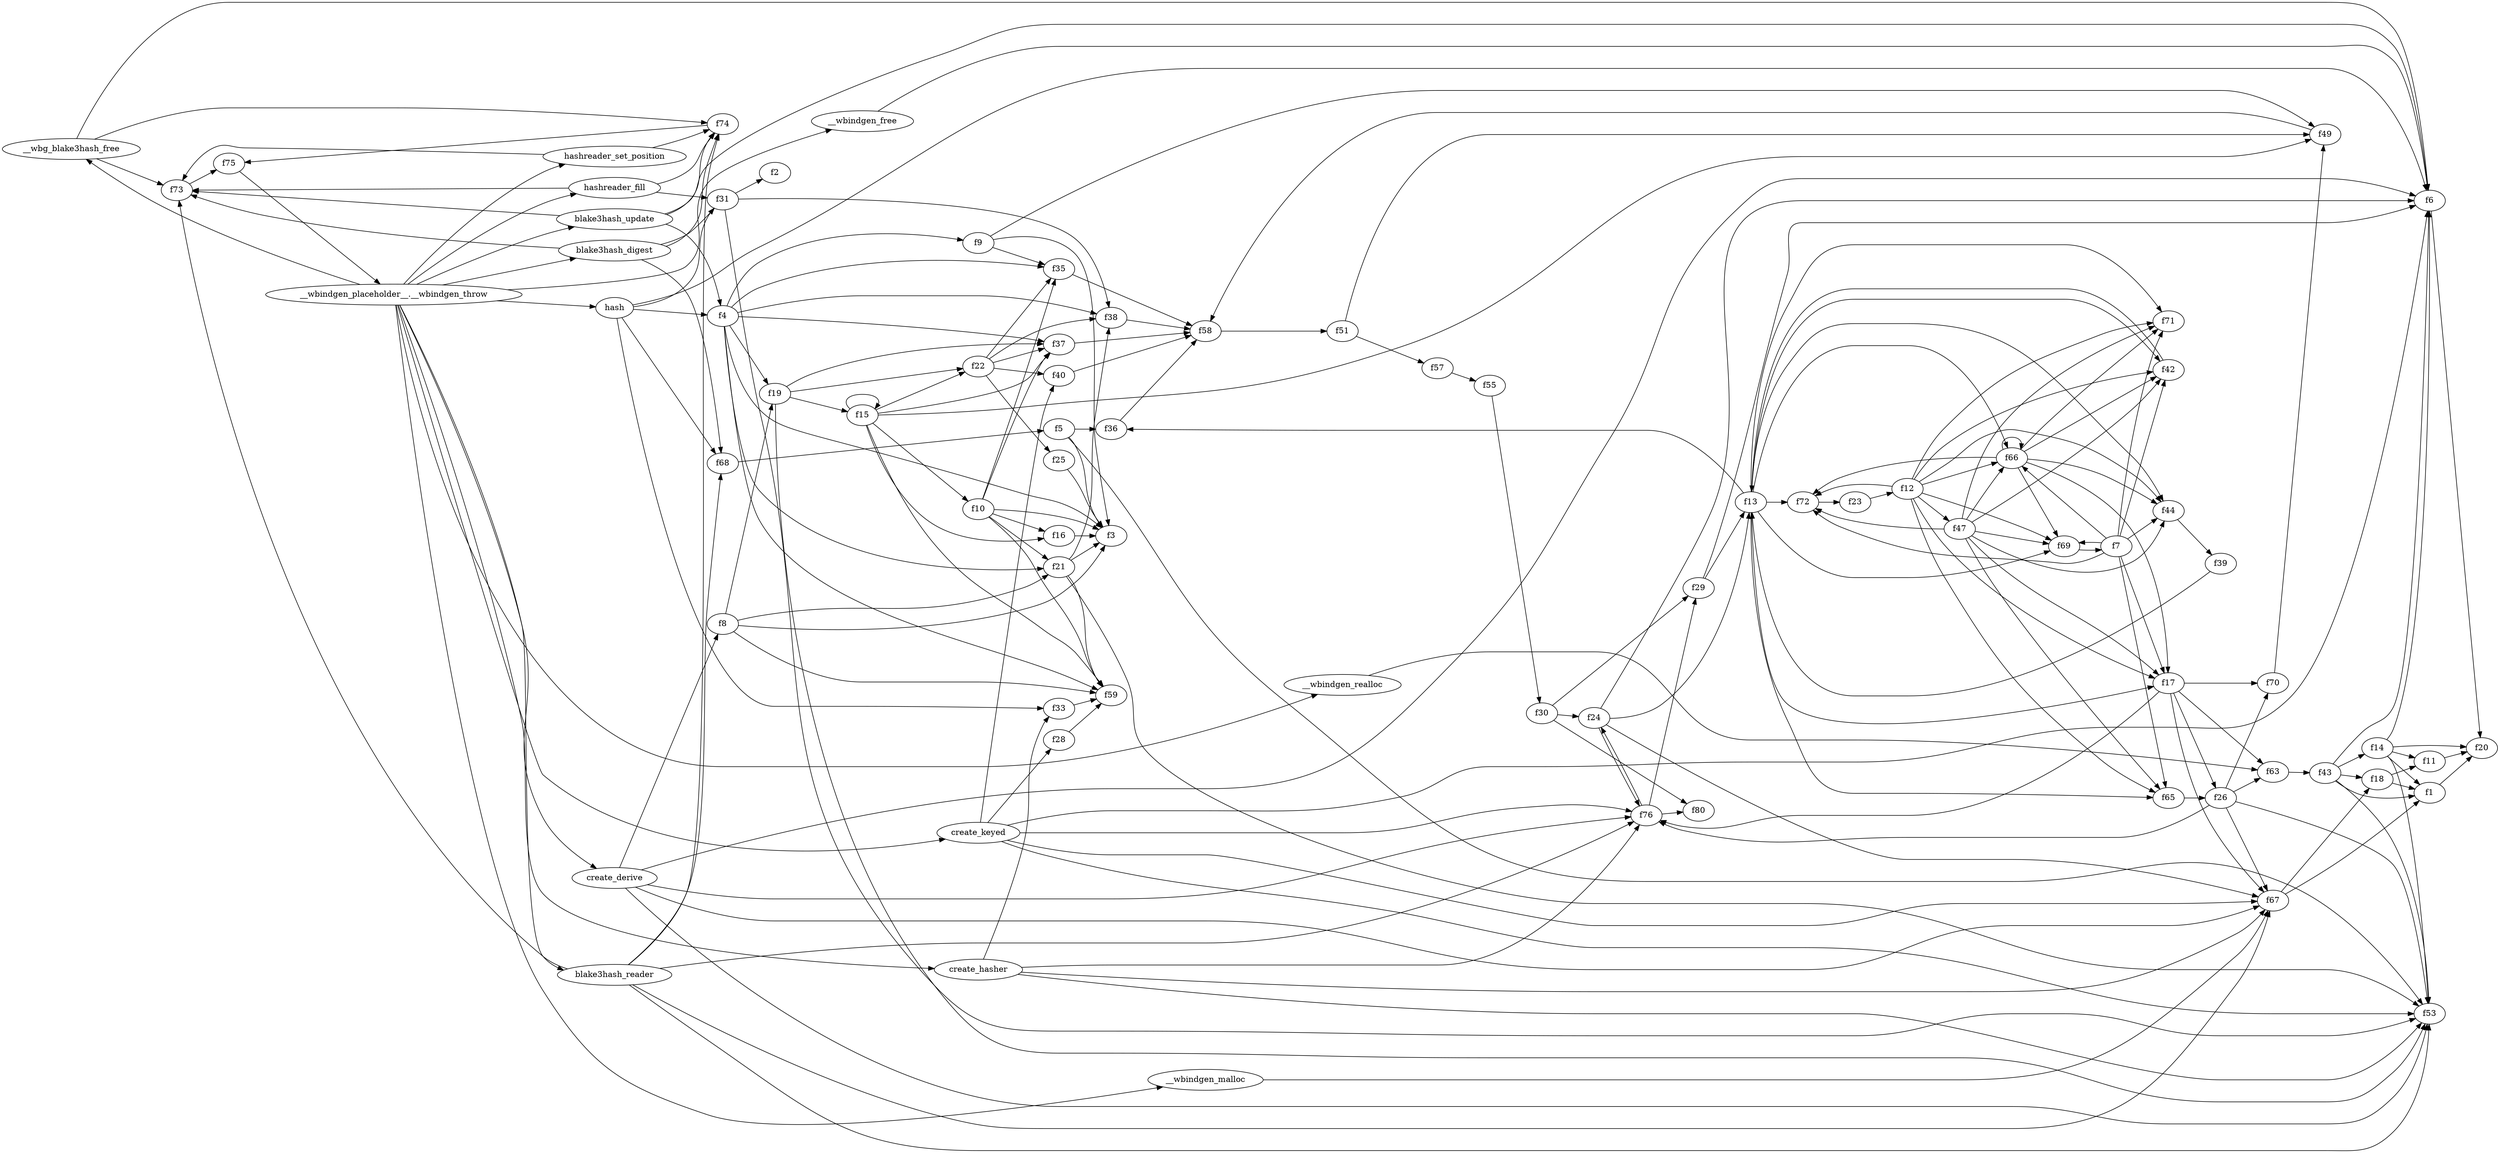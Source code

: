 digraph G {
	rankdir="LR";
	"__wbg_blake3hash_free"->"f6";
	"__wbg_blake3hash_free"->"f73";
	"__wbg_blake3hash_free"->"f74";
	"__wbindgen_free"->"f6";
	"__wbindgen_malloc"->"f67";
	"__wbindgen_placeholder__.__wbindgen_throw"->"__wbg_blake3hash_free";
	"__wbindgen_placeholder__.__wbindgen_throw"->"__wbindgen_free";
	"__wbindgen_placeholder__.__wbindgen_throw"->"__wbindgen_malloc";
	"__wbindgen_placeholder__.__wbindgen_throw"->"__wbindgen_realloc";
	"__wbindgen_placeholder__.__wbindgen_throw"->"blake3hash_digest";
	"__wbindgen_placeholder__.__wbindgen_throw"->"blake3hash_reader";
	"__wbindgen_placeholder__.__wbindgen_throw"->"blake3hash_update";
	"__wbindgen_placeholder__.__wbindgen_throw"->"create_derive";
	"__wbindgen_placeholder__.__wbindgen_throw"->"create_hasher";
	"__wbindgen_placeholder__.__wbindgen_throw"->"create_keyed";
	"__wbindgen_placeholder__.__wbindgen_throw"->"hash";
	"__wbindgen_placeholder__.__wbindgen_throw"->"hashreader_fill";
	"__wbindgen_placeholder__.__wbindgen_throw"->"hashreader_set_position";
	"__wbindgen_realloc"->"f63";
	"blake3hash_digest"->"f31";
	"blake3hash_digest"->"f68";
	"blake3hash_digest"->"f73";
	"blake3hash_digest"->"f74";
	"blake3hash_reader"->"f53";
	"blake3hash_reader"->"f67";
	"blake3hash_reader"->"f68";
	"blake3hash_reader"->"f73";
	"blake3hash_reader"->"f74";
	"blake3hash_reader"->"f76";
	"blake3hash_update"->"f4";
	"blake3hash_update"->"f6";
	"blake3hash_update"->"f73";
	"blake3hash_update"->"f74";
	"create_derive"->"f6";
	"create_derive"->"f8";
	"create_derive"->"f53";
	"create_derive"->"f67";
	"create_derive"->"f76";
	"create_hasher"->"f33";
	"create_hasher"->"f53";
	"create_hasher"->"f67";
	"create_hasher"->"f76";
	"create_keyed"->"f6";
	"create_keyed"->"f28";
	"create_keyed"->"f40";
	"create_keyed"->"f53";
	"create_keyed"->"f67";
	"create_keyed"->"f76";
	"hash"->"f4";
	"hash"->"f6";
	"hash"->"f31";
	"hash"->"f33";
	"hash"->"f68";
	"hashreader_fill"->"f31";
	"hashreader_fill"->"f73";
	"hashreader_fill"->"f74";
	"hashreader_set_position"->"f73";
	"hashreader_set_position"->"f74";
	"f1"->"f20";
	"f4"->"f3";
	"f4"->"f9";
	"f4"->"f19";
	"f4"->"f21";
	"f4"->"f35";
	"f4"->"f37";
	"f4"->"f38";
	"f4"->"f59";
	"f5"->"f3";
	"f5"->"f36";
	"f5"->"f53";
	"f6"->"f20";
	"f7"->"f17";
	"f7"->"f42";
	"f7"->"f44";
	"f7"->"f65";
	"f7"->"f66";
	"f7"->"f69";
	"f7"->"f71";
	"f7"->"f72";
	"f8"->"f3";
	"f8"->"f19";
	"f8"->"f21";
	"f8"->"f59";
	"f9"->"f3";
	"f9"->"f35";
	"f9"->"f49";
	"f10"->"f3";
	"f10"->"f16";
	"f10"->"f21";
	"f10"->"f35";
	"f10"->"f37";
	"f10"->"f59";
	"f11"->"f20";
	"f12"->"f17";
	"f12"->"f42";
	"f12"->"f44";
	"f12"->"f47";
	"f12"->"f65";
	"f12"->"f66";
	"f12"->"f69";
	"f12"->"f71";
	"f12"->"f72";
	"f13"->"f17";
	"f13"->"f36";
	"f13"->"f42";
	"f13"->"f44";
	"f13"->"f65";
	"f13"->"f66";
	"f13"->"f69";
	"f13"->"f71";
	"f13"->"f72";
	"f14"->"f1";
	"f14"->"f6";
	"f14"->"f11";
	"f14"->"f20";
	"f14"->"f53";
	"f15"->"f10";
	"f15"->"f15";
	"f15"->"f16";
	"f15"->"f22";
	"f15"->"f37";
	"f15"->"f49";
	"f15"->"f59";
	"f16"->"f3";
	"f17"->"f26";
	"f17"->"f63";
	"f17"->"f67";
	"f17"->"f70";
	"f17"->"f76";
	"f18"->"f1";
	"f18"->"f11";
	"f19"->"f15";
	"f19"->"f22";
	"f19"->"f37";
	"f19"->"f53";
	"f21"->"f3";
	"f21"->"f38";
	"f21"->"f53";
	"f21"->"f59";
	"f22"->"f25";
	"f22"->"f35";
	"f22"->"f37";
	"f22"->"f38";
	"f22"->"f40";
	"f23"->"f12";
	"f24"->"f6";
	"f24"->"f13";
	"f24"->"f67";
	"f24"->"f76";
	"f25"->"f3";
	"f26"->"f53";
	"f26"->"f63";
	"f26"->"f67";
	"f26"->"f70";
	"f26"->"f76";
	"f28"->"f59";
	"f29"->"f6";
	"f29"->"f13";
	"f30"->"f24";
	"f30"->"f29";
	"f30"->"f80";
	"f31"->"f2";
	"f31"->"f38";
	"f31"->"f53";
	"f33"->"f59";
	"f35"->"f58";
	"f36"->"f58";
	"f37"->"f58";
	"f38"->"f58";
	"f39"->"f13";
	"f40"->"f58";
	"f42"->"f13";
	"f43"->"f1";
	"f43"->"f6";
	"f43"->"f14";
	"f43"->"f18";
	"f43"->"f53";
	"f44"->"f39";
	"f47"->"f17";
	"f47"->"f42";
	"f47"->"f44";
	"f47"->"f65";
	"f47"->"f66";
	"f47"->"f69";
	"f47"->"f71";
	"f47"->"f72";
	"f49"->"f58";
	"f51"->"f49";
	"f51"->"f57";
	"f55"->"f30";
	"f57"->"f55";
	"f58"->"f51";
	"f63"->"f43";
	"f65"->"f26";
	"f66"->"f17";
	"f66"->"f42";
	"f66"->"f44";
	"f66"->"f66";
	"f66"->"f69";
	"f66"->"f71";
	"f66"->"f72";
	"f67"->"f1";
	"f67"->"f18";
	"f68"->"f5";
	"f69"->"f7";
	"f70"->"f49";
	"f72"->"f23";
	"f73"->"f75";
	"f74"->"f75";
	"f75"->"__wbindgen_placeholder__.__wbindgen_throw";
	"f76"->"f24";
	"f76"->"f29";
	"f76"->"f80";
}
